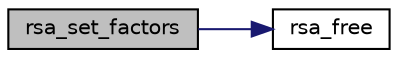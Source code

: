 digraph "rsa_set_factors"
{
 // LATEX_PDF_SIZE
  edge [fontname="Helvetica",fontsize="10",labelfontname="Helvetica",labelfontsize="10"];
  node [fontname="Helvetica",fontsize="10",shape=record];
  rankdir="LR";
  Node3 [label="rsa_set_factors",height=0.2,width=0.4,color="black", fillcolor="grey75", style="filled", fontcolor="black",tooltip="Import factors of an RSA key from raw numbers."];
  Node3 -> Node4 [color="midnightblue",fontsize="10",style="solid",fontname="Helvetica"];
  Node4 [label="rsa_free",height=0.2,width=0.4,color="black", fillcolor="white", style="filled",URL="$rsa__free_8c.html#a56f84788895f943be14b89e50c72f911",tooltip="Free an RSA key from memory."];
}
